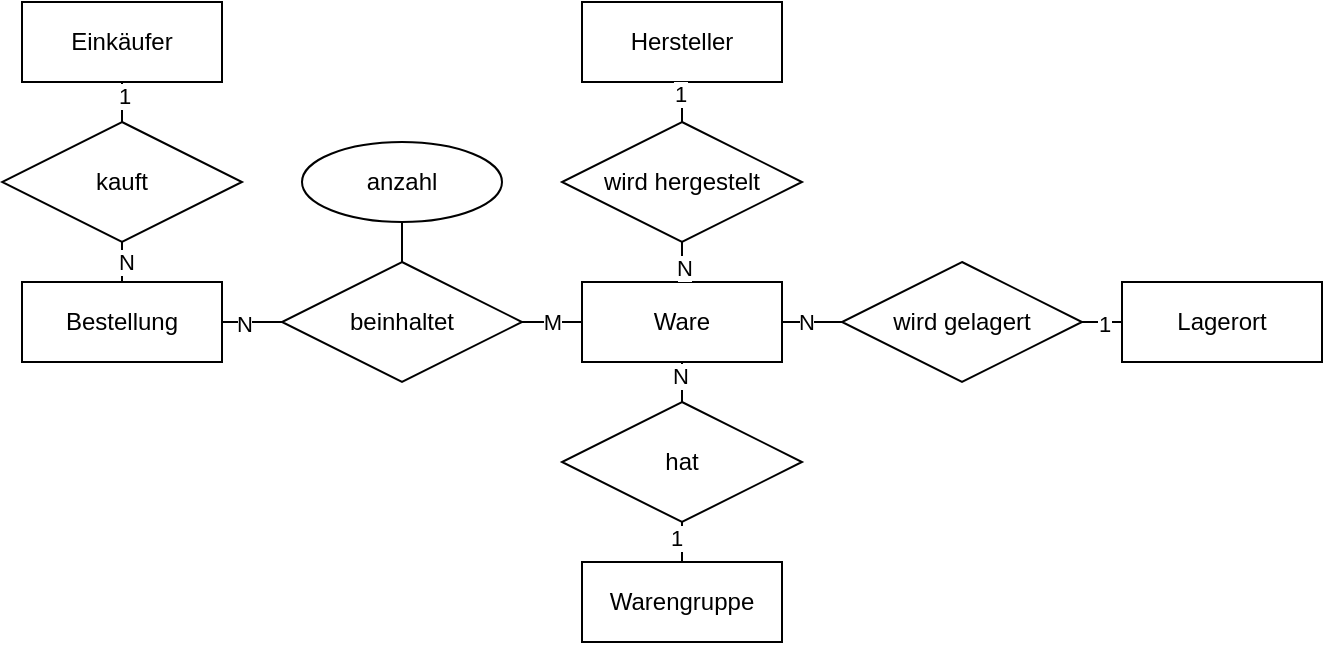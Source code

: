 <mxfile version="21.8.0" type="device">
  <diagram id="R2lEEEUBdFMjLlhIrx00" name="Page-1">
    <mxGraphModel dx="522" dy="537" grid="1" gridSize="10" guides="1" tooltips="1" connect="1" arrows="1" fold="1" page="1" pageScale="1" pageWidth="850" pageHeight="1100" math="0" shadow="0" extFonts="Permanent Marker^https://fonts.googleapis.com/css?family=Permanent+Marker">
      <root>
        <mxCell id="0" />
        <mxCell id="1" parent="0" />
        <mxCell id="KYcQ-jpNhsTd2dLYTCIW-1" value="Einkäufer" style="whiteSpace=wrap;html=1;align=center;" vertex="1" parent="1">
          <mxGeometry x="10" y="10" width="100" height="40" as="geometry" />
        </mxCell>
        <mxCell id="KYcQ-jpNhsTd2dLYTCIW-2" value="Bestellung" style="whiteSpace=wrap;html=1;align=center;" vertex="1" parent="1">
          <mxGeometry x="10" y="150" width="100" height="40" as="geometry" />
        </mxCell>
        <mxCell id="KYcQ-jpNhsTd2dLYTCIW-3" value="Ware" style="whiteSpace=wrap;html=1;align=center;" vertex="1" parent="1">
          <mxGeometry x="290" y="150" width="100" height="40" as="geometry" />
        </mxCell>
        <mxCell id="KYcQ-jpNhsTd2dLYTCIW-4" value="Hersteller" style="whiteSpace=wrap;html=1;align=center;" vertex="1" parent="1">
          <mxGeometry x="290" y="10" width="100" height="40" as="geometry" />
        </mxCell>
        <mxCell id="KYcQ-jpNhsTd2dLYTCIW-5" value="Warengruppe" style="whiteSpace=wrap;html=1;align=center;" vertex="1" parent="1">
          <mxGeometry x="290" y="290" width="100" height="40" as="geometry" />
        </mxCell>
        <mxCell id="KYcQ-jpNhsTd2dLYTCIW-6" value="Lagerort" style="whiteSpace=wrap;html=1;align=center;" vertex="1" parent="1">
          <mxGeometry x="560" y="150" width="100" height="40" as="geometry" />
        </mxCell>
        <mxCell id="KYcQ-jpNhsTd2dLYTCIW-7" value="kauft" style="shape=rhombus;perimeter=rhombusPerimeter;whiteSpace=wrap;html=1;align=center;" vertex="1" parent="1">
          <mxGeometry y="70" width="120" height="60" as="geometry" />
        </mxCell>
        <mxCell id="KYcQ-jpNhsTd2dLYTCIW-8" value="beinhaltet" style="shape=rhombus;perimeter=rhombusPerimeter;whiteSpace=wrap;html=1;align=center;" vertex="1" parent="1">
          <mxGeometry x="140" y="140" width="120" height="60" as="geometry" />
        </mxCell>
        <mxCell id="KYcQ-jpNhsTd2dLYTCIW-9" value="wird hergestelt" style="shape=rhombus;perimeter=rhombusPerimeter;whiteSpace=wrap;html=1;align=center;" vertex="1" parent="1">
          <mxGeometry x="280" y="70" width="120" height="60" as="geometry" />
        </mxCell>
        <mxCell id="KYcQ-jpNhsTd2dLYTCIW-10" style="edgeStyle=orthogonalEdgeStyle;rounded=0;orthogonalLoop=1;jettySize=auto;html=1;exitX=0.5;exitY=1;exitDx=0;exitDy=0;" edge="1" parent="1" source="KYcQ-jpNhsTd2dLYTCIW-2" target="KYcQ-jpNhsTd2dLYTCIW-2">
          <mxGeometry relative="1" as="geometry" />
        </mxCell>
        <mxCell id="KYcQ-jpNhsTd2dLYTCIW-11" value="hat" style="shape=rhombus;perimeter=rhombusPerimeter;whiteSpace=wrap;html=1;align=center;" vertex="1" parent="1">
          <mxGeometry x="280" y="210" width="120" height="60" as="geometry" />
        </mxCell>
        <mxCell id="KYcQ-jpNhsTd2dLYTCIW-12" value="wird gelagert" style="shape=rhombus;perimeter=rhombusPerimeter;whiteSpace=wrap;html=1;align=center;" vertex="1" parent="1">
          <mxGeometry x="420" y="140" width="120" height="60" as="geometry" />
        </mxCell>
        <mxCell id="KYcQ-jpNhsTd2dLYTCIW-13" value="" style="endArrow=none;html=1;rounded=0;" edge="1" parent="1" source="KYcQ-jpNhsTd2dLYTCIW-1" target="KYcQ-jpNhsTd2dLYTCIW-7">
          <mxGeometry relative="1" as="geometry">
            <mxPoint x="190" y="180" as="sourcePoint" />
            <mxPoint x="350" y="180" as="targetPoint" />
          </mxGeometry>
        </mxCell>
        <mxCell id="KYcQ-jpNhsTd2dLYTCIW-24" value="1" style="edgeLabel;html=1;align=center;verticalAlign=middle;resizable=0;points=[];" vertex="1" connectable="0" parent="KYcQ-jpNhsTd2dLYTCIW-13">
          <mxGeometry x="-0.324" y="1" relative="1" as="geometry">
            <mxPoint as="offset" />
          </mxGeometry>
        </mxCell>
        <mxCell id="KYcQ-jpNhsTd2dLYTCIW-14" value="" style="endArrow=none;html=1;rounded=0;" edge="1" parent="1" source="KYcQ-jpNhsTd2dLYTCIW-2" target="KYcQ-jpNhsTd2dLYTCIW-7">
          <mxGeometry relative="1" as="geometry">
            <mxPoint x="190" y="180" as="sourcePoint" />
            <mxPoint x="350" y="180" as="targetPoint" />
          </mxGeometry>
        </mxCell>
        <mxCell id="KYcQ-jpNhsTd2dLYTCIW-23" value="N" style="edgeLabel;html=1;align=center;verticalAlign=middle;resizable=0;points=[];" vertex="1" connectable="0" parent="KYcQ-jpNhsTd2dLYTCIW-14">
          <mxGeometry x="-0.021" y="-2" relative="1" as="geometry">
            <mxPoint as="offset" />
          </mxGeometry>
        </mxCell>
        <mxCell id="KYcQ-jpNhsTd2dLYTCIW-15" value="" style="endArrow=none;html=1;rounded=0;" edge="1" parent="1" source="KYcQ-jpNhsTd2dLYTCIW-2" target="KYcQ-jpNhsTd2dLYTCIW-8">
          <mxGeometry relative="1" as="geometry">
            <mxPoint x="190" y="180" as="sourcePoint" />
            <mxPoint x="350" y="180" as="targetPoint" />
          </mxGeometry>
        </mxCell>
        <mxCell id="KYcQ-jpNhsTd2dLYTCIW-25" value="N" style="edgeLabel;html=1;align=center;verticalAlign=middle;resizable=0;points=[];" vertex="1" connectable="0" parent="KYcQ-jpNhsTd2dLYTCIW-15">
          <mxGeometry x="-0.283" y="-1" relative="1" as="geometry">
            <mxPoint as="offset" />
          </mxGeometry>
        </mxCell>
        <mxCell id="KYcQ-jpNhsTd2dLYTCIW-16" value="M" style="endArrow=none;html=1;rounded=0;" edge="1" parent="1" source="KYcQ-jpNhsTd2dLYTCIW-3" target="KYcQ-jpNhsTd2dLYTCIW-8">
          <mxGeometry relative="1" as="geometry">
            <mxPoint x="120" y="180" as="sourcePoint" />
            <mxPoint x="150" y="180" as="targetPoint" />
          </mxGeometry>
        </mxCell>
        <mxCell id="KYcQ-jpNhsTd2dLYTCIW-17" value="" style="endArrow=none;html=1;rounded=0;" edge="1" parent="1" source="KYcQ-jpNhsTd2dLYTCIW-3" target="KYcQ-jpNhsTd2dLYTCIW-9">
          <mxGeometry relative="1" as="geometry">
            <mxPoint x="300" y="180" as="sourcePoint" />
            <mxPoint x="270" y="180" as="targetPoint" />
          </mxGeometry>
        </mxCell>
        <mxCell id="KYcQ-jpNhsTd2dLYTCIW-31" value="N" style="edgeLabel;html=1;align=center;verticalAlign=middle;resizable=0;points=[];" vertex="1" connectable="0" parent="KYcQ-jpNhsTd2dLYTCIW-17">
          <mxGeometry x="-0.297" y="-1" relative="1" as="geometry">
            <mxPoint as="offset" />
          </mxGeometry>
        </mxCell>
        <mxCell id="KYcQ-jpNhsTd2dLYTCIW-18" value="" style="endArrow=none;html=1;rounded=0;" edge="1" parent="1" source="KYcQ-jpNhsTd2dLYTCIW-4" target="KYcQ-jpNhsTd2dLYTCIW-9">
          <mxGeometry relative="1" as="geometry">
            <mxPoint x="310" y="190" as="sourcePoint" />
            <mxPoint x="250" y="220" as="targetPoint" />
          </mxGeometry>
        </mxCell>
        <mxCell id="KYcQ-jpNhsTd2dLYTCIW-30" value="1" style="edgeLabel;html=1;align=center;verticalAlign=middle;resizable=0;points=[];" vertex="1" connectable="0" parent="KYcQ-jpNhsTd2dLYTCIW-18">
          <mxGeometry x="-0.462" y="-1" relative="1" as="geometry">
            <mxPoint as="offset" />
          </mxGeometry>
        </mxCell>
        <mxCell id="KYcQ-jpNhsTd2dLYTCIW-19" value="" style="endArrow=none;html=1;rounded=0;" edge="1" parent="1" source="KYcQ-jpNhsTd2dLYTCIW-3" target="KYcQ-jpNhsTd2dLYTCIW-11">
          <mxGeometry relative="1" as="geometry">
            <mxPoint x="341" y="60" as="sourcePoint" />
            <mxPoint x="260" y="230" as="targetPoint" />
          </mxGeometry>
        </mxCell>
        <mxCell id="KYcQ-jpNhsTd2dLYTCIW-33" value="N" style="edgeLabel;html=1;align=center;verticalAlign=middle;resizable=0;points=[];" vertex="1" connectable="0" parent="KYcQ-jpNhsTd2dLYTCIW-19">
          <mxGeometry x="-0.324" y="-1" relative="1" as="geometry">
            <mxPoint as="offset" />
          </mxGeometry>
        </mxCell>
        <mxCell id="KYcQ-jpNhsTd2dLYTCIW-20" value="" style="endArrow=none;html=1;rounded=0;" edge="1" parent="1" source="KYcQ-jpNhsTd2dLYTCIW-11" target="KYcQ-jpNhsTd2dLYTCIW-5">
          <mxGeometry relative="1" as="geometry">
            <mxPoint x="351" y="70" as="sourcePoint" />
            <mxPoint x="270" y="240" as="targetPoint" />
          </mxGeometry>
        </mxCell>
        <mxCell id="KYcQ-jpNhsTd2dLYTCIW-32" value="1" style="edgeLabel;html=1;align=center;verticalAlign=middle;resizable=0;points=[];" vertex="1" connectable="0" parent="KYcQ-jpNhsTd2dLYTCIW-20">
          <mxGeometry x="-0.186" y="-3" relative="1" as="geometry">
            <mxPoint as="offset" />
          </mxGeometry>
        </mxCell>
        <mxCell id="KYcQ-jpNhsTd2dLYTCIW-21" value="" style="endArrow=none;html=1;rounded=0;" edge="1" parent="1" source="KYcQ-jpNhsTd2dLYTCIW-3" target="KYcQ-jpNhsTd2dLYTCIW-12">
          <mxGeometry relative="1" as="geometry">
            <mxPoint x="361" y="80" as="sourcePoint" />
            <mxPoint x="280" y="250" as="targetPoint" />
          </mxGeometry>
        </mxCell>
        <mxCell id="KYcQ-jpNhsTd2dLYTCIW-28" value="N" style="edgeLabel;html=1;align=center;verticalAlign=middle;resizable=0;points=[];" vertex="1" connectable="0" parent="KYcQ-jpNhsTd2dLYTCIW-21">
          <mxGeometry x="-0.237" relative="1" as="geometry">
            <mxPoint as="offset" />
          </mxGeometry>
        </mxCell>
        <mxCell id="KYcQ-jpNhsTd2dLYTCIW-22" value="" style="endArrow=none;html=1;rounded=0;" edge="1" parent="1" source="KYcQ-jpNhsTd2dLYTCIW-12" target="KYcQ-jpNhsTd2dLYTCIW-6">
          <mxGeometry relative="1" as="geometry">
            <mxPoint x="371" y="90" as="sourcePoint" />
            <mxPoint x="290" y="260" as="targetPoint" />
          </mxGeometry>
        </mxCell>
        <mxCell id="KYcQ-jpNhsTd2dLYTCIW-29" value="1" style="edgeLabel;html=1;align=center;verticalAlign=middle;resizable=0;points=[];" vertex="1" connectable="0" parent="KYcQ-jpNhsTd2dLYTCIW-22">
          <mxGeometry x="0.041" y="-1" relative="1" as="geometry">
            <mxPoint as="offset" />
          </mxGeometry>
        </mxCell>
        <mxCell id="KYcQ-jpNhsTd2dLYTCIW-26" value="anzahl" style="ellipse;whiteSpace=wrap;html=1;align=center;" vertex="1" parent="1">
          <mxGeometry x="150" y="80" width="100" height="40" as="geometry" />
        </mxCell>
        <mxCell id="KYcQ-jpNhsTd2dLYTCIW-27" value="" style="endArrow=none;html=1;rounded=0;" edge="1" parent="1" source="KYcQ-jpNhsTd2dLYTCIW-26" target="KYcQ-jpNhsTd2dLYTCIW-8">
          <mxGeometry relative="1" as="geometry">
            <mxPoint x="381" y="100" as="sourcePoint" />
            <mxPoint x="300" y="270" as="targetPoint" />
          </mxGeometry>
        </mxCell>
      </root>
    </mxGraphModel>
  </diagram>
</mxfile>
